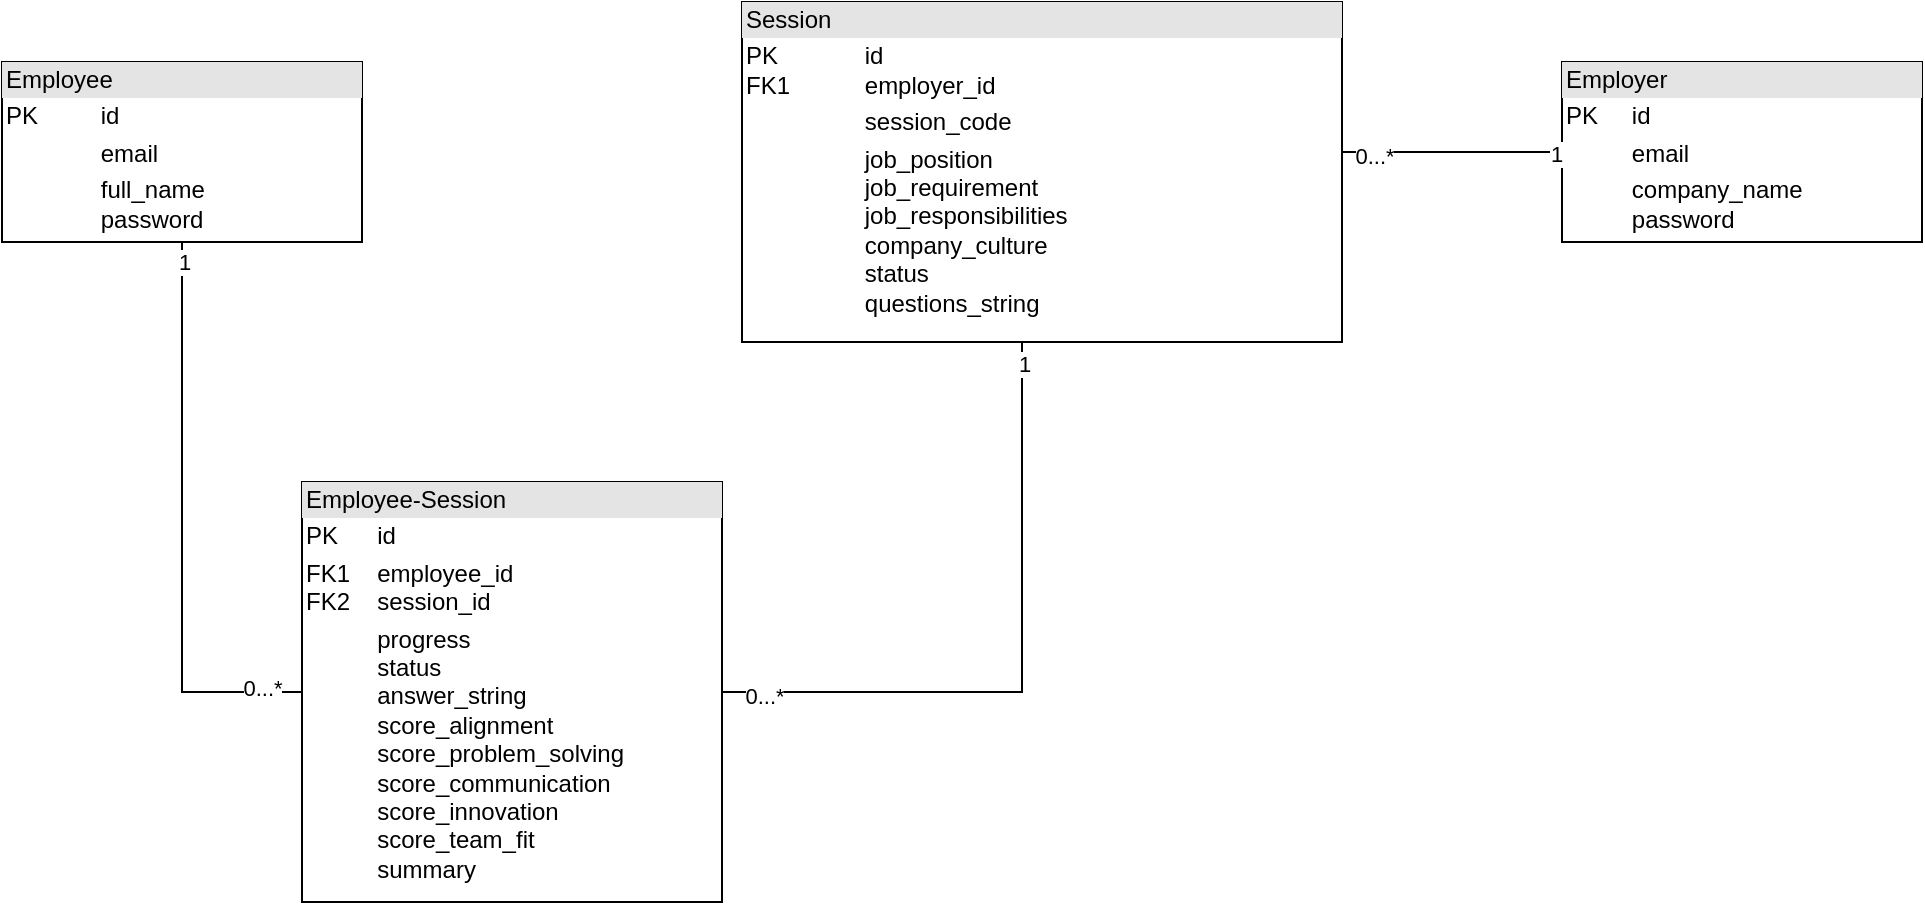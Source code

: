 <mxfile version="20.3.0" type="device"><diagram id="hiNsQZxaJJjnMAdB03xi" name="Page-1"><mxGraphModel dx="732" dy="650" grid="1" gridSize="10" guides="1" tooltips="1" connect="1" arrows="1" fold="1" page="1" pageScale="1" pageWidth="827" pageHeight="1169" math="0" shadow="0"><root><mxCell id="0"/><mxCell id="1" parent="0"/><mxCell id="J65JwirRId1eDugWvJLO-11" value="" style="edgeStyle=orthogonalEdgeStyle;rounded=0;orthogonalLoop=1;jettySize=auto;html=1;entryX=0;entryY=0.5;entryDx=0;entryDy=0;endArrow=none;endFill=0;" parent="1" source="J65JwirRId1eDugWvJLO-2" target="J65JwirRId1eDugWvJLO-7" edge="1"><mxGeometry relative="1" as="geometry"><mxPoint x="400" y="145" as="targetPoint"/></mxGeometry></mxCell><mxCell id="J65JwirRId1eDugWvJLO-12" value="1" style="edgeLabel;html=1;align=center;verticalAlign=middle;resizable=0;points=[];" parent="J65JwirRId1eDugWvJLO-11" vertex="1" connectable="0"><mxGeometry x="-0.934" y="1" relative="1" as="geometry"><mxPoint as="offset"/></mxGeometry></mxCell><mxCell id="J65JwirRId1eDugWvJLO-13" value="0...*" style="edgeLabel;html=1;align=center;verticalAlign=middle;resizable=0;points=[];" parent="J65JwirRId1eDugWvJLO-11" vertex="1" connectable="0"><mxGeometry x="0.955" y="2" relative="1" as="geometry"><mxPoint x="-14" as="offset"/></mxGeometry></mxCell><mxCell id="J65JwirRId1eDugWvJLO-2" value="&lt;div style=&quot;box-sizing:border-box;width:100%;background:#e4e4e4;padding:2px;&quot;&gt;Employee&lt;/div&gt;&lt;table style=&quot;width:100%;font-size:1em;&quot; cellpadding=&quot;2&quot; cellspacing=&quot;0&quot;&gt;&lt;tbody&gt;&lt;tr&gt;&lt;td&gt;PK&lt;/td&gt;&lt;td&gt;id&lt;/td&gt;&lt;/tr&gt;&lt;tr&gt;&lt;td&gt;&lt;/td&gt;&lt;td&gt;email&lt;/td&gt;&lt;/tr&gt;&lt;tr&gt;&lt;td&gt;&lt;/td&gt;&lt;td&gt;full_name&lt;br&gt;password&lt;/td&gt;&lt;/tr&gt;&lt;/tbody&gt;&lt;/table&gt;" style="verticalAlign=top;align=left;overflow=fill;html=1;" parent="1" vertex="1"><mxGeometry x="110" y="100" width="180" height="90" as="geometry"/></mxCell><mxCell id="J65JwirRId1eDugWvJLO-3" value="&lt;div style=&quot;box-sizing:border-box;width:100%;background:#e4e4e4;padding:2px;&quot;&gt;Employer&lt;/div&gt;&lt;table style=&quot;width:100%;font-size:1em;&quot; cellpadding=&quot;2&quot; cellspacing=&quot;0&quot;&gt;&lt;tbody&gt;&lt;tr&gt;&lt;td&gt;PK&lt;/td&gt;&lt;td&gt;id&lt;/td&gt;&lt;/tr&gt;&lt;tr&gt;&lt;td&gt;&lt;/td&gt;&lt;td&gt;email&lt;/td&gt;&lt;/tr&gt;&lt;tr&gt;&lt;td&gt;&lt;/td&gt;&lt;td&gt;company_name&lt;br&gt;password&lt;/td&gt;&lt;/tr&gt;&lt;/tbody&gt;&lt;/table&gt;" style="verticalAlign=top;align=left;overflow=fill;html=1;" parent="1" vertex="1"><mxGeometry x="890" y="100" width="180" height="90" as="geometry"/></mxCell><mxCell id="J65JwirRId1eDugWvJLO-4" value="&lt;div style=&quot;box-sizing:border-box;width:100%;background:#e4e4e4;padding:2px;&quot;&gt;Session&lt;/div&gt;&lt;table style=&quot;width:100%;font-size:1em;&quot; cellpadding=&quot;2&quot; cellspacing=&quot;0&quot;&gt;&lt;tbody&gt;&lt;tr&gt;&lt;td&gt;PK&lt;br&gt;FK1&lt;/td&gt;&lt;td&gt;id&lt;br&gt;employer_id&lt;/td&gt;&lt;/tr&gt;&lt;tr&gt;&lt;td&gt;&lt;/td&gt;&lt;td&gt;session_code&lt;/td&gt;&lt;/tr&gt;&lt;tr&gt;&lt;td&gt;&lt;/td&gt;&lt;td&gt;job_position&lt;br&gt;job_requirement&lt;br&gt;job_responsibilities&lt;br&gt;company_culture&lt;br&gt;status&lt;br&gt;questions_string&lt;/td&gt;&lt;/tr&gt;&lt;/tbody&gt;&lt;/table&gt;" style="verticalAlign=top;align=left;overflow=fill;html=1;" parent="1" vertex="1"><mxGeometry x="480" y="70" width="300" height="170" as="geometry"/></mxCell><mxCell id="J65JwirRId1eDugWvJLO-7" value="&lt;div style=&quot;box-sizing:border-box;width:100%;background:#e4e4e4;padding:2px;&quot;&gt;Employee-Session&lt;/div&gt;&lt;table style=&quot;width:100%;font-size:1em;&quot; cellpadding=&quot;2&quot; cellspacing=&quot;0&quot;&gt;&lt;tbody&gt;&lt;tr&gt;&lt;td&gt;PK&lt;/td&gt;&lt;td&gt;id&lt;/td&gt;&lt;/tr&gt;&lt;tr&gt;&lt;td&gt;FK1&lt;br&gt;FK2&lt;/td&gt;&lt;td&gt;employee_id&lt;br&gt;session_id&lt;/td&gt;&lt;/tr&gt;&lt;tr&gt;&lt;td&gt;&lt;/td&gt;&lt;td&gt;progress&lt;br&gt;status&lt;br&gt;answer_string&lt;br&gt;score_alignment&lt;br&gt;score_problem_solving&lt;br&gt;score_communication&lt;br&gt;score_innovation&lt;br&gt;score_team_fit&lt;br&gt;summary&lt;/td&gt;&lt;/tr&gt;&lt;/tbody&gt;&lt;/table&gt;" style="verticalAlign=top;align=left;overflow=fill;html=1;" parent="1" vertex="1"><mxGeometry x="260" y="310" width="210" height="210" as="geometry"/></mxCell><mxCell id="J65JwirRId1eDugWvJLO-14" value="" style="edgeStyle=orthogonalEdgeStyle;rounded=0;orthogonalLoop=1;jettySize=auto;html=1;entryX=1;entryY=0.5;entryDx=0;entryDy=0;endArrow=none;endFill=0;" parent="1" source="J65JwirRId1eDugWvJLO-4" target="J65JwirRId1eDugWvJLO-7" edge="1"><mxGeometry relative="1" as="geometry"><mxPoint x="520" y="302.5" as="sourcePoint"/><mxPoint x="580" y="527.5" as="targetPoint"/><Array as="points"><mxPoint x="620" y="415"/></Array></mxGeometry></mxCell><mxCell id="J65JwirRId1eDugWvJLO-15" value="1" style="edgeLabel;html=1;align=center;verticalAlign=middle;resizable=0;points=[];" parent="J65JwirRId1eDugWvJLO-14" vertex="1" connectable="0"><mxGeometry x="-0.934" y="1" relative="1" as="geometry"><mxPoint as="offset"/></mxGeometry></mxCell><mxCell id="J65JwirRId1eDugWvJLO-16" value="0...*" style="edgeLabel;html=1;align=center;verticalAlign=middle;resizable=0;points=[];" parent="J65JwirRId1eDugWvJLO-14" vertex="1" connectable="0"><mxGeometry x="0.955" y="2" relative="1" as="geometry"><mxPoint x="13" as="offset"/></mxGeometry></mxCell><mxCell id="J65JwirRId1eDugWvJLO-17" value="" style="edgeStyle=orthogonalEdgeStyle;rounded=0;orthogonalLoop=1;jettySize=auto;html=1;endArrow=none;endFill=0;" parent="1" source="J65JwirRId1eDugWvJLO-3" target="J65JwirRId1eDugWvJLO-4" edge="1"><mxGeometry relative="1" as="geometry"><mxPoint x="630" y="250" as="sourcePoint"/><mxPoint x="480" y="425" as="targetPoint"/><Array as="points"><mxPoint x="630" y="145"/></Array></mxGeometry></mxCell><mxCell id="J65JwirRId1eDugWvJLO-18" value="1" style="edgeLabel;html=1;align=center;verticalAlign=middle;resizable=0;points=[];" parent="J65JwirRId1eDugWvJLO-17" vertex="1" connectable="0"><mxGeometry x="-0.934" y="1" relative="1" as="geometry"><mxPoint as="offset"/></mxGeometry></mxCell><mxCell id="J65JwirRId1eDugWvJLO-19" value="0...*" style="edgeLabel;html=1;align=center;verticalAlign=middle;resizable=0;points=[];" parent="J65JwirRId1eDugWvJLO-17" vertex="1" connectable="0"><mxGeometry x="0.955" y="2" relative="1" as="geometry"><mxPoint x="13" as="offset"/></mxGeometry></mxCell></root></mxGraphModel></diagram></mxfile>